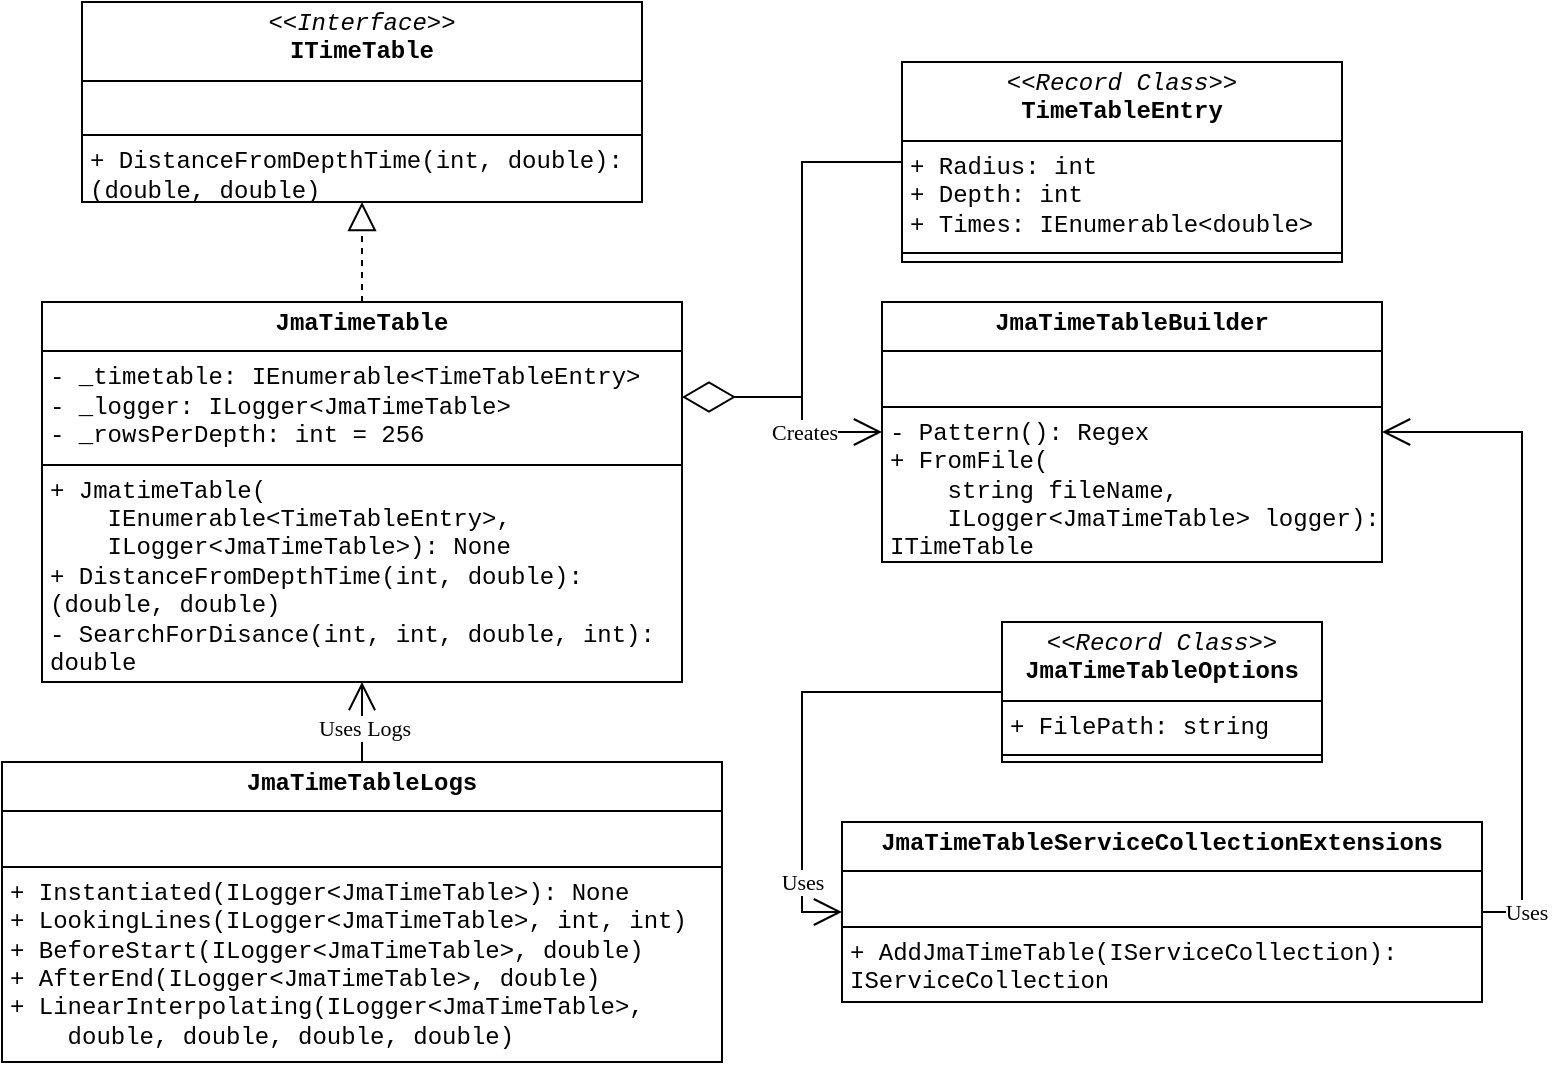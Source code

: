 <mxfile version="26.0.16">
  <diagram id="C5RBs43oDa-KdzZeNtuy" name="Page-1">
    <mxGraphModel dx="1194" dy="877" grid="1" gridSize="10" guides="1" tooltips="1" connect="1" arrows="1" fold="1" page="1" pageScale="1" pageWidth="827" pageHeight="1169" math="0" shadow="0">
      <root>
        <mxCell id="WIyWlLk6GJQsqaUBKTNV-0" />
        <mxCell id="WIyWlLk6GJQsqaUBKTNV-1" parent="WIyWlLk6GJQsqaUBKTNV-0" />
        <mxCell id="eMr5ZGab3bRNlRDv340a-0" value="&lt;p style=&quot;margin:0px;margin-top:4px;text-align:center;&quot;&gt;&lt;i&gt;&amp;lt;&amp;lt;Interface&amp;gt;&amp;gt;&lt;/i&gt;&lt;br&gt;&lt;b&gt;ITimeTable&lt;/b&gt;&lt;/p&gt;&lt;hr size=&quot;1&quot; style=&quot;border-style:solid;&quot;&gt;&lt;p style=&quot;margin:0px;margin-left:4px;&quot;&gt;&lt;br&gt;&lt;/p&gt;&lt;hr size=&quot;1&quot; style=&quot;border-style:solid;&quot;&gt;&lt;p style=&quot;margin:0px;margin-left:4px;&quot;&gt;+ DistanceFromDepthTime(int, double): (double, double)&lt;/p&gt;" style="verticalAlign=top;align=left;overflow=fill;html=1;whiteSpace=wrap;fontFamily=Courier New;" parent="WIyWlLk6GJQsqaUBKTNV-1" vertex="1">
          <mxGeometry x="80" y="10" width="280" height="100" as="geometry" />
        </mxCell>
        <mxCell id="eMr5ZGab3bRNlRDv340a-1" value="&lt;p style=&quot;margin:0px;margin-top:4px;text-align:center;&quot;&gt;&lt;b&gt;JmaTimeTable&lt;/b&gt;&lt;/p&gt;&lt;hr size=&quot;1&quot; style=&quot;border-style:solid;&quot;&gt;&lt;p style=&quot;margin:0px;margin-left:4px;&quot;&gt;- _timetable: IEnumerable&amp;lt;TimeTableEntry&amp;gt;&lt;/p&gt;&lt;p style=&quot;margin:0px;margin-left:4px;&quot;&gt;- _logger: ILogger&amp;lt;JmaTimeTable&amp;gt;&lt;/p&gt;&lt;p style=&quot;margin:0px;margin-left:4px;&quot;&gt;- _rowsPerDepth: int = 256&lt;/p&gt;&lt;hr size=&quot;1&quot; style=&quot;border-style:solid;&quot;&gt;&lt;p style=&quot;margin:0px;margin-left:4px;&quot;&gt;+ JmatimeTable(&lt;/p&gt;&lt;p style=&quot;margin:0px;margin-left:4px;&quot;&gt;&lt;span style=&quot;background-color: transparent; color: light-dark(rgb(0, 0, 0), rgb(255, 255, 255));&quot;&gt;&amp;nbsp; &amp;nbsp; IEnumerable&amp;lt;TimeTableEntry&amp;gt;,&lt;/span&gt;&lt;/p&gt;&lt;p style=&quot;margin:0px;margin-left:4px;&quot;&gt;&lt;span style=&quot;background-color: transparent; color: light-dark(rgb(0, 0, 0), rgb(255, 255, 255));&quot;&gt;&amp;nbsp; &amp;nbsp; ILogger&amp;lt;JmaTimeTable&amp;gt;&lt;/span&gt;&lt;span style=&quot;background-color: transparent; color: light-dark(rgb(0, 0, 0), rgb(255, 255, 255));&quot;&gt;): None&lt;/span&gt;&lt;/p&gt;&lt;p style=&quot;margin:0px;margin-left:4px;&quot;&gt;+ DistanceFromDepthTime(int, double): (double, double)&lt;/p&gt;&lt;p style=&quot;margin:0px;margin-left:4px;&quot;&gt;- SearchForDisance(int, int, double, int): double&lt;/p&gt;" style="verticalAlign=top;align=left;overflow=fill;html=1;whiteSpace=wrap;fontFamily=Courier New;" parent="WIyWlLk6GJQsqaUBKTNV-1" vertex="1">
          <mxGeometry x="60" y="160" width="320" height="190" as="geometry" />
        </mxCell>
        <mxCell id="eMr5ZGab3bRNlRDv340a-3" value="&lt;p style=&quot;margin:0px;margin-top:4px;text-align:center;&quot;&gt;&lt;b&gt;JmaTimeTableBuilder&lt;/b&gt;&lt;/p&gt;&lt;hr size=&quot;1&quot; style=&quot;border-style:solid;&quot;&gt;&lt;p style=&quot;margin:0px;margin-left:4px;&quot;&gt;&lt;br&gt;&lt;/p&gt;&lt;hr size=&quot;1&quot; style=&quot;border-style:solid;&quot;&gt;&lt;p style=&quot;margin:0px;margin-left:4px;&quot;&gt;- Pattern(): Regex&lt;/p&gt;&lt;p style=&quot;margin:0px;margin-left:4px;&quot;&gt;+ FromFile(&lt;/p&gt;&lt;p style=&quot;margin:0px;margin-left:4px;&quot;&gt;&amp;nbsp; &amp;nbsp; string fileName,&lt;/p&gt;&lt;p style=&quot;margin:0px;margin-left:4px;&quot;&gt;&amp;nbsp; &amp;nbsp; ILogger&amp;lt;JmaTimeTable&amp;gt; logger): ITimeTable&lt;/p&gt;" style="verticalAlign=top;align=left;overflow=fill;html=1;whiteSpace=wrap;fontFamily=Courier New;" parent="WIyWlLk6GJQsqaUBKTNV-1" vertex="1">
          <mxGeometry x="480" y="160" width="250" height="130" as="geometry" />
        </mxCell>
        <mxCell id="eMr5ZGab3bRNlRDv340a-4" value="&lt;p style=&quot;margin:0px;margin-top:4px;text-align:center;&quot;&gt;&lt;i&gt;&amp;lt;&amp;lt;Record Class&amp;gt;&amp;gt;&lt;/i&gt;&lt;br&gt;&lt;b&gt;TimeTableEntry&lt;/b&gt;&lt;/p&gt;&lt;hr size=&quot;1&quot; style=&quot;border-style:solid;&quot;&gt;&lt;p style=&quot;margin: 0px 0px 0px 4px;&quot;&gt;+ Radius: int&lt;/p&gt;&lt;p style=&quot;margin: 0px 0px 0px 4px;&quot;&gt;+ Depth: int&lt;/p&gt;&lt;p style=&quot;margin: 0px 0px 0px 4px;&quot;&gt;+ Times: IEnumerable&amp;lt;double&amp;gt;&lt;/p&gt;&lt;hr size=&quot;1&quot; style=&quot;border-style:solid;&quot;&gt;&lt;p style=&quot;margin:0px;margin-left:4px;&quot;&gt;&lt;br&gt;&lt;/p&gt;" style="verticalAlign=top;align=left;overflow=fill;html=1;whiteSpace=wrap;fontFamily=Courier New;" parent="WIyWlLk6GJQsqaUBKTNV-1" vertex="1">
          <mxGeometry x="490" y="40" width="220" height="100" as="geometry" />
        </mxCell>
        <mxCell id="eMr5ZGab3bRNlRDv340a-5" value="&lt;p style=&quot;margin:0px;margin-top:4px;text-align:center;&quot;&gt;&lt;i&gt;&amp;lt;&amp;lt;Record Class&amp;gt;&amp;gt;&lt;/i&gt;&lt;br&gt;&lt;b&gt;JmaTimeTableOptions&lt;/b&gt;&lt;/p&gt;&lt;hr size=&quot;1&quot; style=&quot;border-style:solid;&quot;&gt;&lt;p style=&quot;margin:0px;margin-left:4px;&quot;&gt;+ FilePath: string&lt;/p&gt;&lt;hr size=&quot;1&quot; style=&quot;border-style:solid;&quot;&gt;&lt;p style=&quot;margin:0px;margin-left:4px;&quot;&gt;&lt;br&gt;&lt;/p&gt;" style="verticalAlign=top;align=left;overflow=fill;html=1;whiteSpace=wrap;fontFamily=Courier New;" parent="WIyWlLk6GJQsqaUBKTNV-1" vertex="1">
          <mxGeometry x="540" y="320" width="160" height="70" as="geometry" />
        </mxCell>
        <mxCell id="eMr5ZGab3bRNlRDv340a-6" value="" style="endArrow=block;dashed=1;endFill=0;endSize=12;html=1;rounded=0;entryX=0.5;entryY=1;entryDx=0;entryDy=0;exitX=0.5;exitY=0;exitDx=0;exitDy=0;" parent="WIyWlLk6GJQsqaUBKTNV-1" source="eMr5ZGab3bRNlRDv340a-1" target="eMr5ZGab3bRNlRDv340a-0" edge="1">
          <mxGeometry width="160" relative="1" as="geometry">
            <mxPoint x="330" y="440" as="sourcePoint" />
            <mxPoint x="490" y="440" as="targetPoint" />
          </mxGeometry>
        </mxCell>
        <mxCell id="eMr5ZGab3bRNlRDv340a-8" value="&lt;p style=&quot;margin:0px;margin-top:4px;text-align:center;&quot;&gt;&lt;b&gt;JmaTimeTableLogs&lt;/b&gt;&lt;/p&gt;&lt;hr size=&quot;1&quot; style=&quot;border-style:solid;&quot;&gt;&lt;p style=&quot;margin:0px;margin-left:4px;&quot;&gt;&lt;br&gt;&lt;/p&gt;&lt;hr size=&quot;1&quot; style=&quot;border-style:solid;&quot;&gt;&lt;p style=&quot;margin:0px;margin-left:4px;&quot;&gt;+ Instantiated(ILogger&amp;lt;JmaTimeTable&amp;gt;): None&lt;/p&gt;&lt;p style=&quot;margin:0px;margin-left:4px;&quot;&gt;+ LookingLines(ILogger&amp;lt;JmaTimeTable&amp;gt;, int, int)&lt;/p&gt;&lt;p style=&quot;margin:0px;margin-left:4px;&quot;&gt;+ BeforeStart(ILogger&amp;lt;JmaTimeTable&amp;gt;, double)&lt;/p&gt;&lt;p style=&quot;margin:0px;margin-left:4px;&quot;&gt;+ AfterEnd(ILogger&amp;lt;JmaTimeTable&amp;gt;, double)&lt;/p&gt;&lt;p style=&quot;margin:0px;margin-left:4px;&quot;&gt;+ LinearInterpolating(ILogger&amp;lt;JmaTimeTable&amp;gt;,&lt;/p&gt;&lt;p style=&quot;margin:0px;margin-left:4px;&quot;&gt;&amp;nbsp; &amp;nbsp; double, double, double, double)&lt;/p&gt;" style="verticalAlign=top;align=left;overflow=fill;html=1;whiteSpace=wrap;fontFamily=Courier New;" parent="WIyWlLk6GJQsqaUBKTNV-1" vertex="1">
          <mxGeometry x="40" y="390" width="360" height="150" as="geometry" />
        </mxCell>
        <mxCell id="eMr5ZGab3bRNlRDv340a-9" value="&lt;p style=&quot;margin:0px;margin-top:4px;text-align:center;&quot;&gt;&lt;b&gt;JmaTimeTableServiceCollectionExtensions&lt;/b&gt;&lt;/p&gt;&lt;hr size=&quot;1&quot; style=&quot;border-style:solid;&quot;&gt;&lt;p style=&quot;margin:0px;margin-left:4px;&quot;&gt;&lt;br&gt;&lt;/p&gt;&lt;hr size=&quot;1&quot; style=&quot;border-style:solid;&quot;&gt;&lt;p style=&quot;margin:0px;margin-left:4px;&quot;&gt;+ AddJmaTimeTable(IServiceCollection): IServiceCollection&lt;/p&gt;" style="verticalAlign=top;align=left;overflow=fill;html=1;whiteSpace=wrap;fontFamily=Courier New;" parent="WIyWlLk6GJQsqaUBKTNV-1" vertex="1">
          <mxGeometry x="460" y="420" width="320" height="90" as="geometry" />
        </mxCell>
        <mxCell id="eMr5ZGab3bRNlRDv340a-11" value="" style="endArrow=diamondThin;endFill=0;endSize=24;html=1;rounded=0;entryX=1;entryY=0.25;entryDx=0;entryDy=0;exitX=0;exitY=0.5;exitDx=0;exitDy=0;edgeStyle=elbowEdgeStyle;" parent="WIyWlLk6GJQsqaUBKTNV-1" source="eMr5ZGab3bRNlRDv340a-4" target="eMr5ZGab3bRNlRDv340a-1" edge="1">
          <mxGeometry width="160" relative="1" as="geometry">
            <mxPoint x="330" y="270" as="sourcePoint" />
            <mxPoint x="450" y="380" as="targetPoint" />
            <Array as="points">
              <mxPoint x="440" y="160" />
            </Array>
          </mxGeometry>
        </mxCell>
        <mxCell id="eMr5ZGab3bRNlRDv340a-12" value="" style="endArrow=open;endFill=1;endSize=12;html=1;rounded=0;entryX=0;entryY=0.5;entryDx=0;entryDy=0;exitX=0;exitY=0.5;exitDx=0;exitDy=0;edgeStyle=elbowEdgeStyle;" parent="WIyWlLk6GJQsqaUBKTNV-1" source="eMr5ZGab3bRNlRDv340a-4" target="eMr5ZGab3bRNlRDv340a-3" edge="1">
          <mxGeometry width="160" relative="1" as="geometry">
            <mxPoint x="350" y="350" as="sourcePoint" />
            <mxPoint x="510" y="350" as="targetPoint" />
            <Array as="points">
              <mxPoint x="440" y="160" />
            </Array>
          </mxGeometry>
        </mxCell>
        <mxCell id="eMr5ZGab3bRNlRDv340a-20" value="Creates" style="edgeLabel;html=1;align=center;verticalAlign=middle;resizable=0;points=[];fontFamily=STIX;" parent="eMr5ZGab3bRNlRDv340a-12" vertex="1" connectable="0">
          <mxGeometry x="0.832" y="-3" relative="1" as="geometry">
            <mxPoint x="-20" y="-3" as="offset" />
          </mxGeometry>
        </mxCell>
        <mxCell id="eMr5ZGab3bRNlRDv340a-13" value="" style="endArrow=open;endFill=1;endSize=12;html=1;rounded=0;edgeStyle=elbowEdgeStyle;entryX=0;entryY=0.5;entryDx=0;entryDy=0;exitX=0;exitY=0.5;exitDx=0;exitDy=0;" parent="WIyWlLk6GJQsqaUBKTNV-1" source="eMr5ZGab3bRNlRDv340a-5" target="eMr5ZGab3bRNlRDv340a-9" edge="1">
          <mxGeometry width="160" relative="1" as="geometry">
            <mxPoint x="350" y="230" as="sourcePoint" />
            <mxPoint x="510" y="230" as="targetPoint" />
            <Array as="points">
              <mxPoint x="440" y="420" />
            </Array>
          </mxGeometry>
        </mxCell>
        <mxCell id="eMr5ZGab3bRNlRDv340a-22" value="Uses" style="edgeLabel;html=1;align=center;verticalAlign=middle;resizable=0;points=[];fontFamily=STIX;" parent="eMr5ZGab3bRNlRDv340a-13" vertex="1" connectable="0">
          <mxGeometry x="0.758" y="2" relative="1" as="geometry">
            <mxPoint x="-2" y="-7" as="offset" />
          </mxGeometry>
        </mxCell>
        <mxCell id="eMr5ZGab3bRNlRDv340a-14" value="" style="endArrow=open;endFill=1;endSize=12;html=1;rounded=0;exitX=0.5;exitY=0;exitDx=0;exitDy=0;entryX=0.5;entryY=1;entryDx=0;entryDy=0;" parent="WIyWlLk6GJQsqaUBKTNV-1" source="eMr5ZGab3bRNlRDv340a-8" target="eMr5ZGab3bRNlRDv340a-1" edge="1">
          <mxGeometry width="160" relative="1" as="geometry">
            <mxPoint x="330" y="270" as="sourcePoint" />
            <mxPoint x="490" y="270" as="targetPoint" />
          </mxGeometry>
        </mxCell>
        <mxCell id="eMr5ZGab3bRNlRDv340a-17" value="Uses Logs" style="edgeLabel;html=1;align=center;verticalAlign=middle;resizable=0;points=[];fontFamily=STIX;" parent="eMr5ZGab3bRNlRDv340a-14" vertex="1" connectable="0">
          <mxGeometry x="-0.12" y="-1" relative="1" as="geometry">
            <mxPoint as="offset" />
          </mxGeometry>
        </mxCell>
        <mxCell id="eMr5ZGab3bRNlRDv340a-15" value="" style="endArrow=open;endFill=1;endSize=12;html=1;rounded=0;entryX=1;entryY=0.5;entryDx=0;entryDy=0;exitX=1;exitY=0.5;exitDx=0;exitDy=0;edgeStyle=elbowEdgeStyle;" parent="WIyWlLk6GJQsqaUBKTNV-1" source="eMr5ZGab3bRNlRDv340a-9" target="eMr5ZGab3bRNlRDv340a-3" edge="1">
          <mxGeometry width="160" relative="1" as="geometry">
            <mxPoint x="520" y="450" as="sourcePoint" />
            <mxPoint x="680" y="450" as="targetPoint" />
            <Array as="points">
              <mxPoint x="800" y="360" />
            </Array>
          </mxGeometry>
        </mxCell>
        <mxCell id="eMr5ZGab3bRNlRDv340a-16" value="Uses" style="edgeLabel;html=1;align=center;verticalAlign=middle;resizable=0;points=[];fontFamily=STIX;" parent="eMr5ZGab3bRNlRDv340a-15" vertex="1" connectable="0">
          <mxGeometry x="-0.411" y="-2" relative="1" as="geometry">
            <mxPoint y="77" as="offset" />
          </mxGeometry>
        </mxCell>
      </root>
    </mxGraphModel>
  </diagram>
</mxfile>
